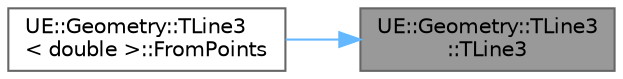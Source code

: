 digraph "UE::Geometry::TLine3::TLine3"
{
 // INTERACTIVE_SVG=YES
 // LATEX_PDF_SIZE
  bgcolor="transparent";
  edge [fontname=Helvetica,fontsize=10,labelfontname=Helvetica,labelfontsize=10];
  node [fontname=Helvetica,fontsize=10,shape=box,height=0.2,width=0.4];
  rankdir="RL";
  Node1 [id="Node000001",label="UE::Geometry::TLine3\l::TLine3",height=0.2,width=0.4,color="gray40", fillcolor="grey60", style="filled", fontcolor="black",tooltip="Construct default line along X axis."];
  Node1 -> Node2 [id="edge1_Node000001_Node000002",dir="back",color="steelblue1",style="solid",tooltip=" "];
  Node2 [id="Node000002",label="UE::Geometry::TLine3\l\< double \>::FromPoints",height=0.2,width=0.4,color="grey40", fillcolor="white", style="filled",URL="$da/dc3/structUE_1_1Geometry_1_1TLine3.html#aa04dc668ad8fbbd9223ab51058611d7d",tooltip=" "];
}
